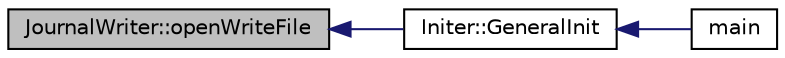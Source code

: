 digraph "JournalWriter::openWriteFile"
{
  edge [fontname="Helvetica",fontsize="10",labelfontname="Helvetica",labelfontsize="10"];
  node [fontname="Helvetica",fontsize="10",shape=record];
  rankdir="LR";
  Node23 [label="JournalWriter::openWriteFile",height=0.2,width=0.4,color="black", fillcolor="grey75", style="filled", fontcolor="black"];
  Node23 -> Node24 [dir="back",color="midnightblue",fontsize="10",style="solid"];
  Node24 [label="Initer::GeneralInit",height=0.2,width=0.4,color="black", fillcolor="white", style="filled",URL="$class_initer.html#a088e4b7a4395c32a5bbe932c3db35054"];
  Node24 -> Node25 [dir="back",color="midnightblue",fontsize="10",style="solid"];
  Node25 [label="main",height=0.2,width=0.4,color="black", fillcolor="white", style="filled",URL="$main_8cpp.html#a0ddf1224851353fc92bfbff6f499fa97",tooltip="main "];
}

